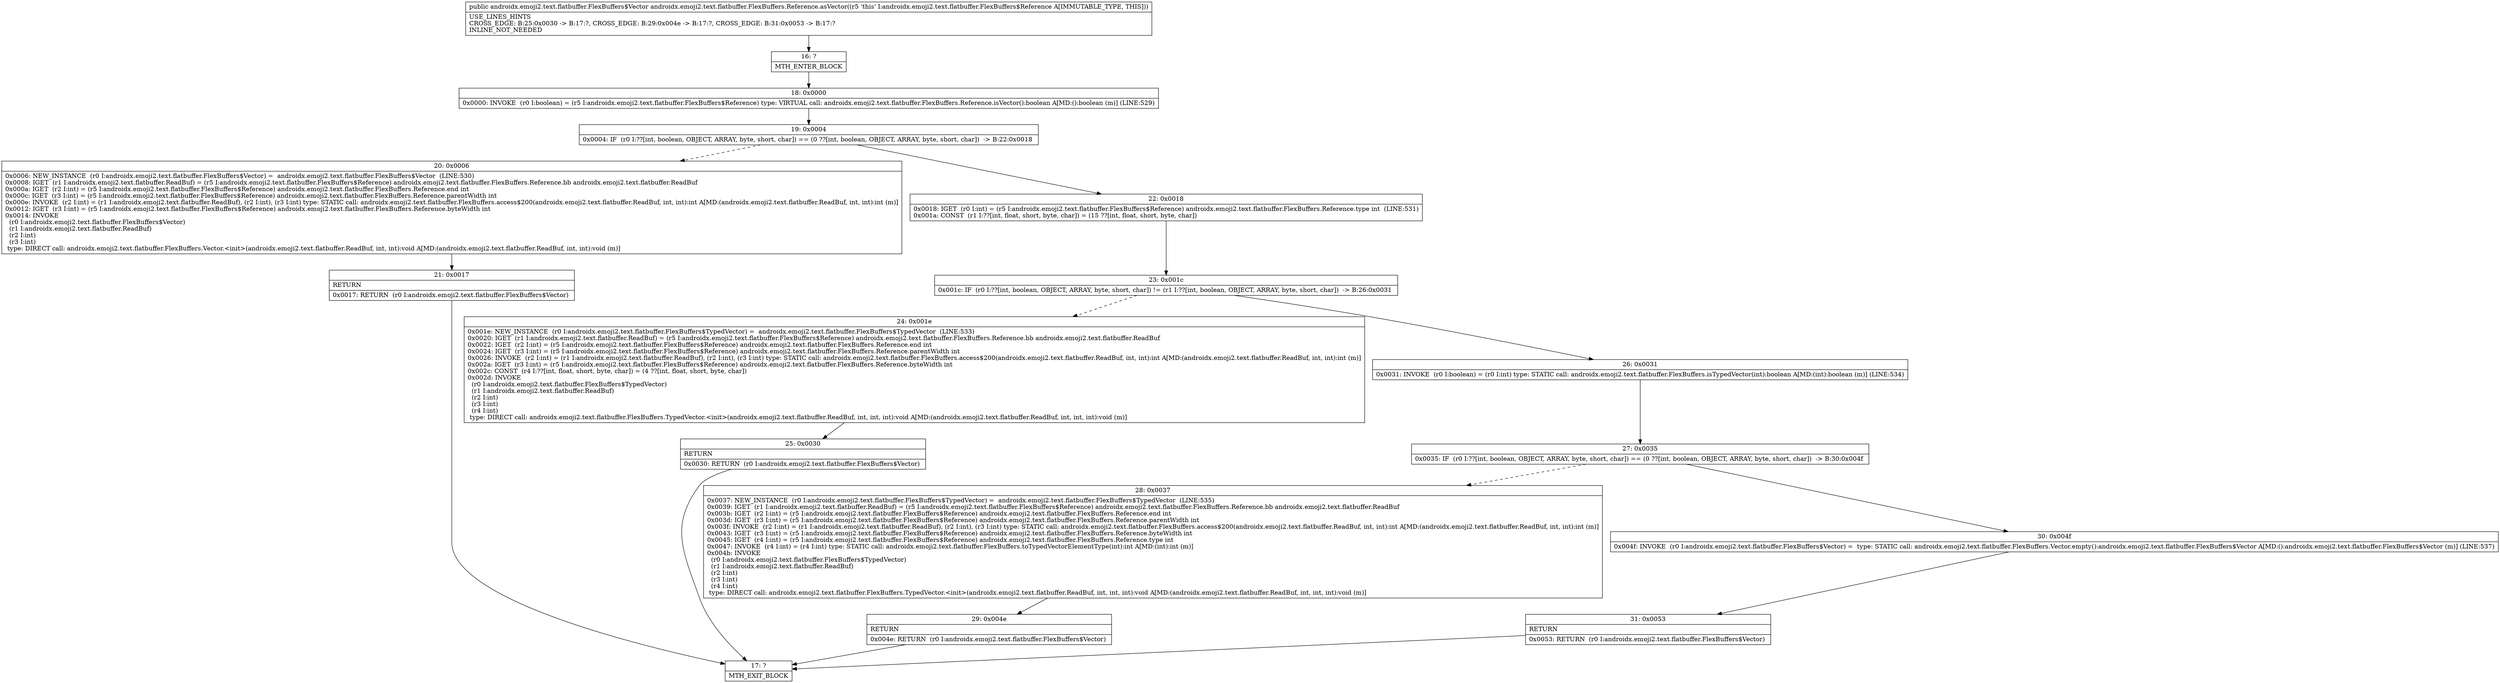 digraph "CFG forandroidx.emoji2.text.flatbuffer.FlexBuffers.Reference.asVector()Landroidx\/emoji2\/text\/flatbuffer\/FlexBuffers$Vector;" {
Node_16 [shape=record,label="{16\:\ ?|MTH_ENTER_BLOCK\l}"];
Node_18 [shape=record,label="{18\:\ 0x0000|0x0000: INVOKE  (r0 I:boolean) = (r5 I:androidx.emoji2.text.flatbuffer.FlexBuffers$Reference) type: VIRTUAL call: androidx.emoji2.text.flatbuffer.FlexBuffers.Reference.isVector():boolean A[MD:():boolean (m)] (LINE:529)\l}"];
Node_19 [shape=record,label="{19\:\ 0x0004|0x0004: IF  (r0 I:??[int, boolean, OBJECT, ARRAY, byte, short, char]) == (0 ??[int, boolean, OBJECT, ARRAY, byte, short, char])  \-\> B:22:0x0018 \l}"];
Node_20 [shape=record,label="{20\:\ 0x0006|0x0006: NEW_INSTANCE  (r0 I:androidx.emoji2.text.flatbuffer.FlexBuffers$Vector) =  androidx.emoji2.text.flatbuffer.FlexBuffers$Vector  (LINE:530)\l0x0008: IGET  (r1 I:androidx.emoji2.text.flatbuffer.ReadBuf) = (r5 I:androidx.emoji2.text.flatbuffer.FlexBuffers$Reference) androidx.emoji2.text.flatbuffer.FlexBuffers.Reference.bb androidx.emoji2.text.flatbuffer.ReadBuf \l0x000a: IGET  (r2 I:int) = (r5 I:androidx.emoji2.text.flatbuffer.FlexBuffers$Reference) androidx.emoji2.text.flatbuffer.FlexBuffers.Reference.end int \l0x000c: IGET  (r3 I:int) = (r5 I:androidx.emoji2.text.flatbuffer.FlexBuffers$Reference) androidx.emoji2.text.flatbuffer.FlexBuffers.Reference.parentWidth int \l0x000e: INVOKE  (r2 I:int) = (r1 I:androidx.emoji2.text.flatbuffer.ReadBuf), (r2 I:int), (r3 I:int) type: STATIC call: androidx.emoji2.text.flatbuffer.FlexBuffers.access$200(androidx.emoji2.text.flatbuffer.ReadBuf, int, int):int A[MD:(androidx.emoji2.text.flatbuffer.ReadBuf, int, int):int (m)]\l0x0012: IGET  (r3 I:int) = (r5 I:androidx.emoji2.text.flatbuffer.FlexBuffers$Reference) androidx.emoji2.text.flatbuffer.FlexBuffers.Reference.byteWidth int \l0x0014: INVOKE  \l  (r0 I:androidx.emoji2.text.flatbuffer.FlexBuffers$Vector)\l  (r1 I:androidx.emoji2.text.flatbuffer.ReadBuf)\l  (r2 I:int)\l  (r3 I:int)\l type: DIRECT call: androidx.emoji2.text.flatbuffer.FlexBuffers.Vector.\<init\>(androidx.emoji2.text.flatbuffer.ReadBuf, int, int):void A[MD:(androidx.emoji2.text.flatbuffer.ReadBuf, int, int):void (m)]\l}"];
Node_21 [shape=record,label="{21\:\ 0x0017|RETURN\l|0x0017: RETURN  (r0 I:androidx.emoji2.text.flatbuffer.FlexBuffers$Vector) \l}"];
Node_17 [shape=record,label="{17\:\ ?|MTH_EXIT_BLOCK\l}"];
Node_22 [shape=record,label="{22\:\ 0x0018|0x0018: IGET  (r0 I:int) = (r5 I:androidx.emoji2.text.flatbuffer.FlexBuffers$Reference) androidx.emoji2.text.flatbuffer.FlexBuffers.Reference.type int  (LINE:531)\l0x001a: CONST  (r1 I:??[int, float, short, byte, char]) = (15 ??[int, float, short, byte, char]) \l}"];
Node_23 [shape=record,label="{23\:\ 0x001c|0x001c: IF  (r0 I:??[int, boolean, OBJECT, ARRAY, byte, short, char]) != (r1 I:??[int, boolean, OBJECT, ARRAY, byte, short, char])  \-\> B:26:0x0031 \l}"];
Node_24 [shape=record,label="{24\:\ 0x001e|0x001e: NEW_INSTANCE  (r0 I:androidx.emoji2.text.flatbuffer.FlexBuffers$TypedVector) =  androidx.emoji2.text.flatbuffer.FlexBuffers$TypedVector  (LINE:533)\l0x0020: IGET  (r1 I:androidx.emoji2.text.flatbuffer.ReadBuf) = (r5 I:androidx.emoji2.text.flatbuffer.FlexBuffers$Reference) androidx.emoji2.text.flatbuffer.FlexBuffers.Reference.bb androidx.emoji2.text.flatbuffer.ReadBuf \l0x0022: IGET  (r2 I:int) = (r5 I:androidx.emoji2.text.flatbuffer.FlexBuffers$Reference) androidx.emoji2.text.flatbuffer.FlexBuffers.Reference.end int \l0x0024: IGET  (r3 I:int) = (r5 I:androidx.emoji2.text.flatbuffer.FlexBuffers$Reference) androidx.emoji2.text.flatbuffer.FlexBuffers.Reference.parentWidth int \l0x0026: INVOKE  (r2 I:int) = (r1 I:androidx.emoji2.text.flatbuffer.ReadBuf), (r2 I:int), (r3 I:int) type: STATIC call: androidx.emoji2.text.flatbuffer.FlexBuffers.access$200(androidx.emoji2.text.flatbuffer.ReadBuf, int, int):int A[MD:(androidx.emoji2.text.flatbuffer.ReadBuf, int, int):int (m)]\l0x002a: IGET  (r3 I:int) = (r5 I:androidx.emoji2.text.flatbuffer.FlexBuffers$Reference) androidx.emoji2.text.flatbuffer.FlexBuffers.Reference.byteWidth int \l0x002c: CONST  (r4 I:??[int, float, short, byte, char]) = (4 ??[int, float, short, byte, char]) \l0x002d: INVOKE  \l  (r0 I:androidx.emoji2.text.flatbuffer.FlexBuffers$TypedVector)\l  (r1 I:androidx.emoji2.text.flatbuffer.ReadBuf)\l  (r2 I:int)\l  (r3 I:int)\l  (r4 I:int)\l type: DIRECT call: androidx.emoji2.text.flatbuffer.FlexBuffers.TypedVector.\<init\>(androidx.emoji2.text.flatbuffer.ReadBuf, int, int, int):void A[MD:(androidx.emoji2.text.flatbuffer.ReadBuf, int, int, int):void (m)]\l}"];
Node_25 [shape=record,label="{25\:\ 0x0030|RETURN\l|0x0030: RETURN  (r0 I:androidx.emoji2.text.flatbuffer.FlexBuffers$Vector) \l}"];
Node_26 [shape=record,label="{26\:\ 0x0031|0x0031: INVOKE  (r0 I:boolean) = (r0 I:int) type: STATIC call: androidx.emoji2.text.flatbuffer.FlexBuffers.isTypedVector(int):boolean A[MD:(int):boolean (m)] (LINE:534)\l}"];
Node_27 [shape=record,label="{27\:\ 0x0035|0x0035: IF  (r0 I:??[int, boolean, OBJECT, ARRAY, byte, short, char]) == (0 ??[int, boolean, OBJECT, ARRAY, byte, short, char])  \-\> B:30:0x004f \l}"];
Node_28 [shape=record,label="{28\:\ 0x0037|0x0037: NEW_INSTANCE  (r0 I:androidx.emoji2.text.flatbuffer.FlexBuffers$TypedVector) =  androidx.emoji2.text.flatbuffer.FlexBuffers$TypedVector  (LINE:535)\l0x0039: IGET  (r1 I:androidx.emoji2.text.flatbuffer.ReadBuf) = (r5 I:androidx.emoji2.text.flatbuffer.FlexBuffers$Reference) androidx.emoji2.text.flatbuffer.FlexBuffers.Reference.bb androidx.emoji2.text.flatbuffer.ReadBuf \l0x003b: IGET  (r2 I:int) = (r5 I:androidx.emoji2.text.flatbuffer.FlexBuffers$Reference) androidx.emoji2.text.flatbuffer.FlexBuffers.Reference.end int \l0x003d: IGET  (r3 I:int) = (r5 I:androidx.emoji2.text.flatbuffer.FlexBuffers$Reference) androidx.emoji2.text.flatbuffer.FlexBuffers.Reference.parentWidth int \l0x003f: INVOKE  (r2 I:int) = (r1 I:androidx.emoji2.text.flatbuffer.ReadBuf), (r2 I:int), (r3 I:int) type: STATIC call: androidx.emoji2.text.flatbuffer.FlexBuffers.access$200(androidx.emoji2.text.flatbuffer.ReadBuf, int, int):int A[MD:(androidx.emoji2.text.flatbuffer.ReadBuf, int, int):int (m)]\l0x0043: IGET  (r3 I:int) = (r5 I:androidx.emoji2.text.flatbuffer.FlexBuffers$Reference) androidx.emoji2.text.flatbuffer.FlexBuffers.Reference.byteWidth int \l0x0045: IGET  (r4 I:int) = (r5 I:androidx.emoji2.text.flatbuffer.FlexBuffers$Reference) androidx.emoji2.text.flatbuffer.FlexBuffers.Reference.type int \l0x0047: INVOKE  (r4 I:int) = (r4 I:int) type: STATIC call: androidx.emoji2.text.flatbuffer.FlexBuffers.toTypedVectorElementType(int):int A[MD:(int):int (m)]\l0x004b: INVOKE  \l  (r0 I:androidx.emoji2.text.flatbuffer.FlexBuffers$TypedVector)\l  (r1 I:androidx.emoji2.text.flatbuffer.ReadBuf)\l  (r2 I:int)\l  (r3 I:int)\l  (r4 I:int)\l type: DIRECT call: androidx.emoji2.text.flatbuffer.FlexBuffers.TypedVector.\<init\>(androidx.emoji2.text.flatbuffer.ReadBuf, int, int, int):void A[MD:(androidx.emoji2.text.flatbuffer.ReadBuf, int, int, int):void (m)]\l}"];
Node_29 [shape=record,label="{29\:\ 0x004e|RETURN\l|0x004e: RETURN  (r0 I:androidx.emoji2.text.flatbuffer.FlexBuffers$Vector) \l}"];
Node_30 [shape=record,label="{30\:\ 0x004f|0x004f: INVOKE  (r0 I:androidx.emoji2.text.flatbuffer.FlexBuffers$Vector) =  type: STATIC call: androidx.emoji2.text.flatbuffer.FlexBuffers.Vector.empty():androidx.emoji2.text.flatbuffer.FlexBuffers$Vector A[MD:():androidx.emoji2.text.flatbuffer.FlexBuffers$Vector (m)] (LINE:537)\l}"];
Node_31 [shape=record,label="{31\:\ 0x0053|RETURN\l|0x0053: RETURN  (r0 I:androidx.emoji2.text.flatbuffer.FlexBuffers$Vector) \l}"];
MethodNode[shape=record,label="{public androidx.emoji2.text.flatbuffer.FlexBuffers$Vector androidx.emoji2.text.flatbuffer.FlexBuffers.Reference.asVector((r5 'this' I:androidx.emoji2.text.flatbuffer.FlexBuffers$Reference A[IMMUTABLE_TYPE, THIS]))  | USE_LINES_HINTS\lCROSS_EDGE: B:25:0x0030 \-\> B:17:?, CROSS_EDGE: B:29:0x004e \-\> B:17:?, CROSS_EDGE: B:31:0x0053 \-\> B:17:?\lINLINE_NOT_NEEDED\l}"];
MethodNode -> Node_16;Node_16 -> Node_18;
Node_18 -> Node_19;
Node_19 -> Node_20[style=dashed];
Node_19 -> Node_22;
Node_20 -> Node_21;
Node_21 -> Node_17;
Node_22 -> Node_23;
Node_23 -> Node_24[style=dashed];
Node_23 -> Node_26;
Node_24 -> Node_25;
Node_25 -> Node_17;
Node_26 -> Node_27;
Node_27 -> Node_28[style=dashed];
Node_27 -> Node_30;
Node_28 -> Node_29;
Node_29 -> Node_17;
Node_30 -> Node_31;
Node_31 -> Node_17;
}

